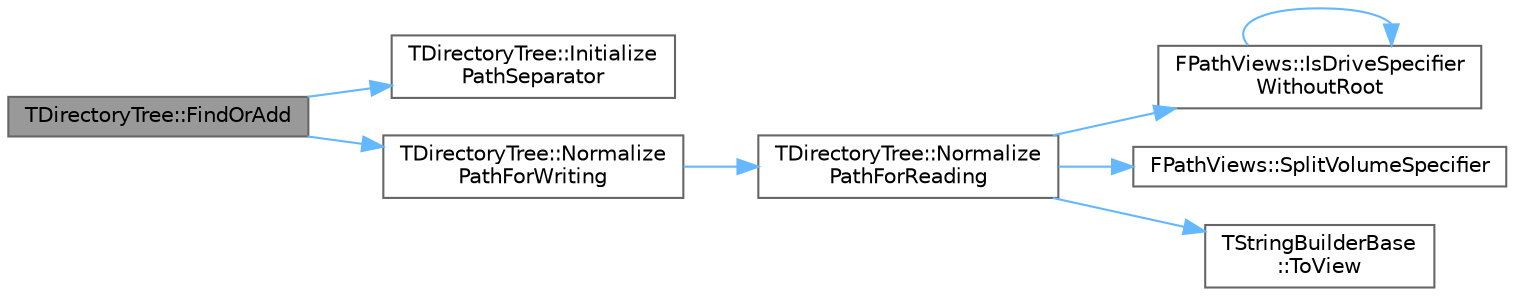 digraph "TDirectoryTree::FindOrAdd"
{
 // INTERACTIVE_SVG=YES
 // LATEX_PDF_SIZE
  bgcolor="transparent";
  edge [fontname=Helvetica,fontsize=10,labelfontname=Helvetica,labelfontsize=10];
  node [fontname=Helvetica,fontsize=10,shape=box,height=0.2,width=0.4];
  rankdir="LR";
  Node1 [id="Node000001",label="TDirectoryTree::FindOrAdd",height=0.2,width=0.4,color="gray40", fillcolor="grey60", style="filled", fontcolor="black",tooltip="Add a path to the tree if it does not already exist."];
  Node1 -> Node2 [id="edge1_Node000001_Node000002",color="steelblue1",style="solid",tooltip=" "];
  Node2 [id="Node000002",label="TDirectoryTree::Initialize\lPathSeparator",height=0.2,width=0.4,color="grey40", fillcolor="white", style="filled",URL="$df/df1/classTDirectoryTree.html#a0b0ca371d8b672156239a38e6b7daf18",tooltip=" "];
  Node1 -> Node3 [id="edge2_Node000001_Node000003",color="steelblue1",style="solid",tooltip=" "];
  Node3 [id="Node000003",label="TDirectoryTree::Normalize\lPathForWriting",height=0.2,width=0.4,color="grey40", fillcolor="white", style="filled",URL="$df/df1/classTDirectoryTree.html#a3b3a5bd1d4a15e15d8162f21493c2fca",tooltip=" "];
  Node3 -> Node4 [id="edge3_Node000003_Node000004",color="steelblue1",style="solid",tooltip=" "];
  Node4 [id="Node000004",label="TDirectoryTree::Normalize\lPathForReading",height=0.2,width=0.4,color="grey40", fillcolor="white", style="filled",URL="$df/df1/classTDirectoryTree.html#a1d7894704413ad36f5c248a3fbb807f7",tooltip=" "];
  Node4 -> Node5 [id="edge4_Node000004_Node000005",color="steelblue1",style="solid",tooltip=" "];
  Node5 [id="Node000005",label="FPathViews::IsDriveSpecifier\lWithoutRoot",height=0.2,width=0.4,color="grey40", fillcolor="white", style="filled",URL="$d2/dbc/classFPathViews.html#a42f7daaf444bccbd1052a36b6c588d11",tooltip="Report whether the given path is an invalid path because it has a drive specifier (':') without a fol..."];
  Node5 -> Node5 [id="edge5_Node000005_Node000005",color="steelblue1",style="solid",tooltip=" "];
  Node4 -> Node6 [id="edge6_Node000004_Node000006",color="steelblue1",style="solid",tooltip=" "];
  Node6 [id="Node000006",label="FPathViews::SplitVolumeSpecifier",height=0.2,width=0.4,color="grey40", fillcolor="white", style="filled",URL="$d2/dbc/classFPathViews.html#a0ed5e9d64f3ee6fc85890418a4e36b8e",tooltip="Split the path into a volume specifier and the rest of the path."];
  Node4 -> Node7 [id="edge7_Node000004_Node000007",color="steelblue1",style="solid",tooltip=" "];
  Node7 [id="Node000007",label="TStringBuilderBase\l::ToView",height=0.2,width=0.4,color="grey40", fillcolor="white", style="filled",URL="$d6/dbc/classTStringBuilderBase.html#a52fecc598618a8aee5177475d90003ac",tooltip="Returns a view of the string that is valid until the builder is mutated."];
}

